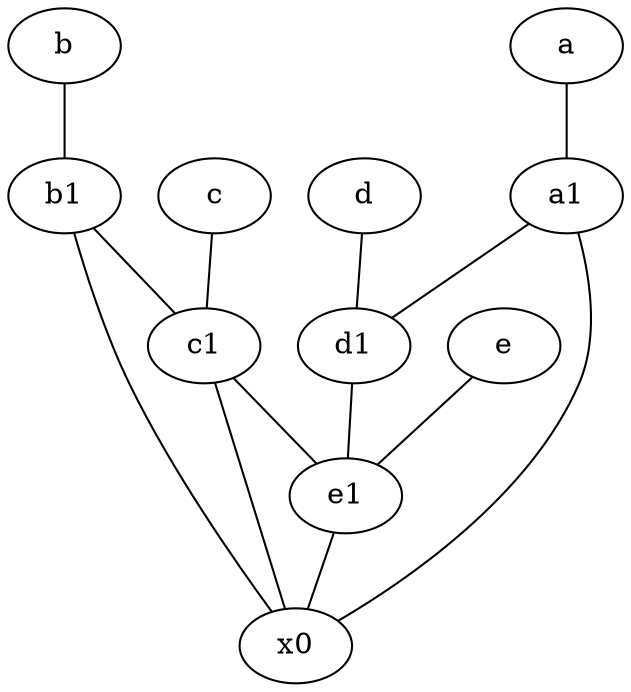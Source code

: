 graph {
	node [labelfontsize=50]
	b [labelfontsize=50 pos="10,4!"]
	e [labelfontsize=50 pos="7,9!"]
	c1 [labelfontsize=50 pos="4.5,3!"]
	d [labelfontsize=50 pos="2,5!"]
	x0 [labelfontsize=50]
	a [labelfontsize=50 pos="8,2!"]
	b1 [labelfontsize=50 pos="9,4!"]
	c [labelfontsize=50 pos="4.5,2!"]
	e1 [labelfontsize=50 pos="7,7!"]
	d1 [labelfontsize=50 pos="3,5!"]
	a1 [labelfontsize=50 pos="8,3!"]
	e -- e1
	c1 -- x0
	c -- c1
	b1 -- c1
	a1 -- x0
	b -- b1
	c1 -- e1
	d -- d1
	d1 -- e1
	e1 -- x0
	b1 -- x0
	a -- a1
	a1 -- d1
}
